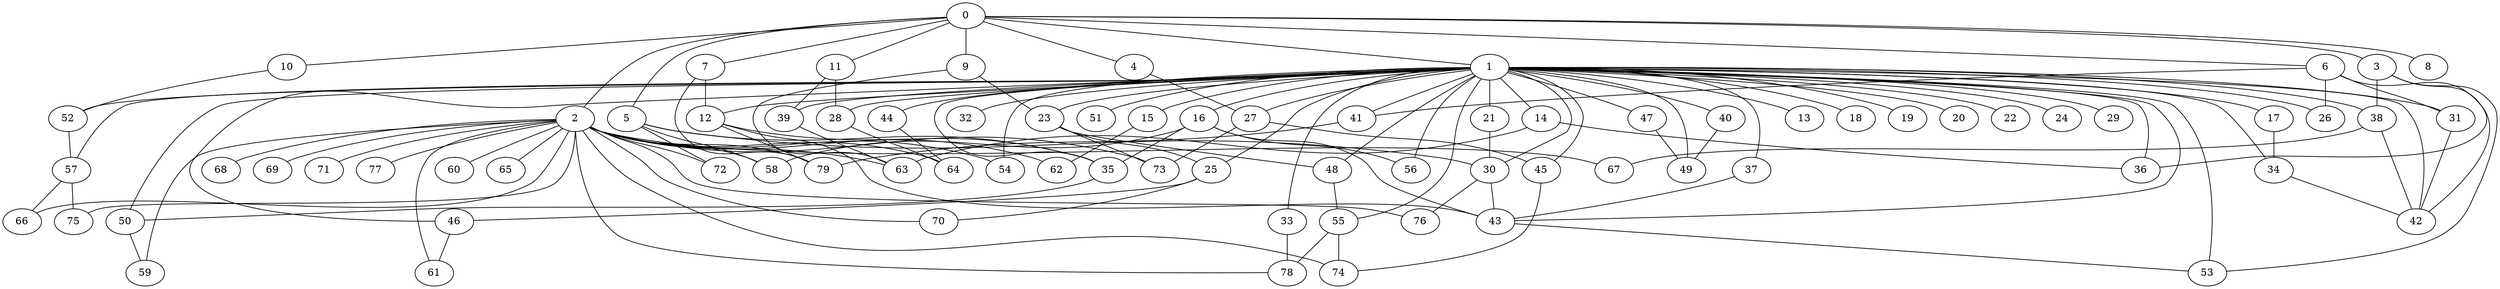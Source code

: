 
graph graphname {
    0 -- 1
0 -- 2
0 -- 3
0 -- 4
0 -- 5
0 -- 6
0 -- 7
0 -- 8
0 -- 9
0 -- 10
0 -- 11
1 -- 12
1 -- 13
1 -- 14
1 -- 15
1 -- 16
1 -- 17
1 -- 18
1 -- 19
1 -- 20
1 -- 21
1 -- 22
1 -- 23
1 -- 24
1 -- 25
1 -- 26
1 -- 27
1 -- 28
1 -- 29
1 -- 30
1 -- 31
1 -- 32
1 -- 33
1 -- 34
1 -- 35
1 -- 36
1 -- 37
1 -- 38
1 -- 39
1 -- 40
1 -- 41
1 -- 42
1 -- 43
1 -- 44
1 -- 45
1 -- 46
1 -- 47
1 -- 48
1 -- 49
1 -- 50
1 -- 51
1 -- 52
1 -- 53
1 -- 54
1 -- 55
1 -- 56
1 -- 57
2 -- 58
2 -- 59
2 -- 60
2 -- 61
2 -- 62
2 -- 63
2 -- 64
2 -- 65
2 -- 66
2 -- 67
2 -- 68
2 -- 69
2 -- 70
2 -- 71
2 -- 72
2 -- 73
2 -- 74
2 -- 75
2 -- 76
2 -- 77
2 -- 78
2 -- 79
2 -- 54
3 -- 38
3 -- 53
3 -- 36
4 -- 27
5 -- 30
5 -- 72
5 -- 35
5 -- 58
6 -- 31
6 -- 42
6 -- 26
6 -- 41
7 -- 12
7 -- 79
9 -- 23
9 -- 63
10 -- 52
11 -- 39
11 -- 28
12 -- 79
12 -- 35
12 -- 43
14 -- 63
14 -- 36
15 -- 62
16 -- 35
16 -- 58
16 -- 43
16 -- 56
17 -- 34
21 -- 30
23 -- 73
23 -- 48
23 -- 25
25 -- 70
25 -- 46
27 -- 45
27 -- 73
28 -- 64
30 -- 76
30 -- 43
31 -- 42
33 -- 78
34 -- 42
35 -- 50
37 -- 43
38 -- 67
38 -- 42
39 -- 63
40 -- 49
41 -- 79
43 -- 53
44 -- 64
45 -- 74
46 -- 61
47 -- 49
48 -- 55
50 -- 59
52 -- 57
55 -- 74
55 -- 78
57 -- 66
57 -- 75

}

